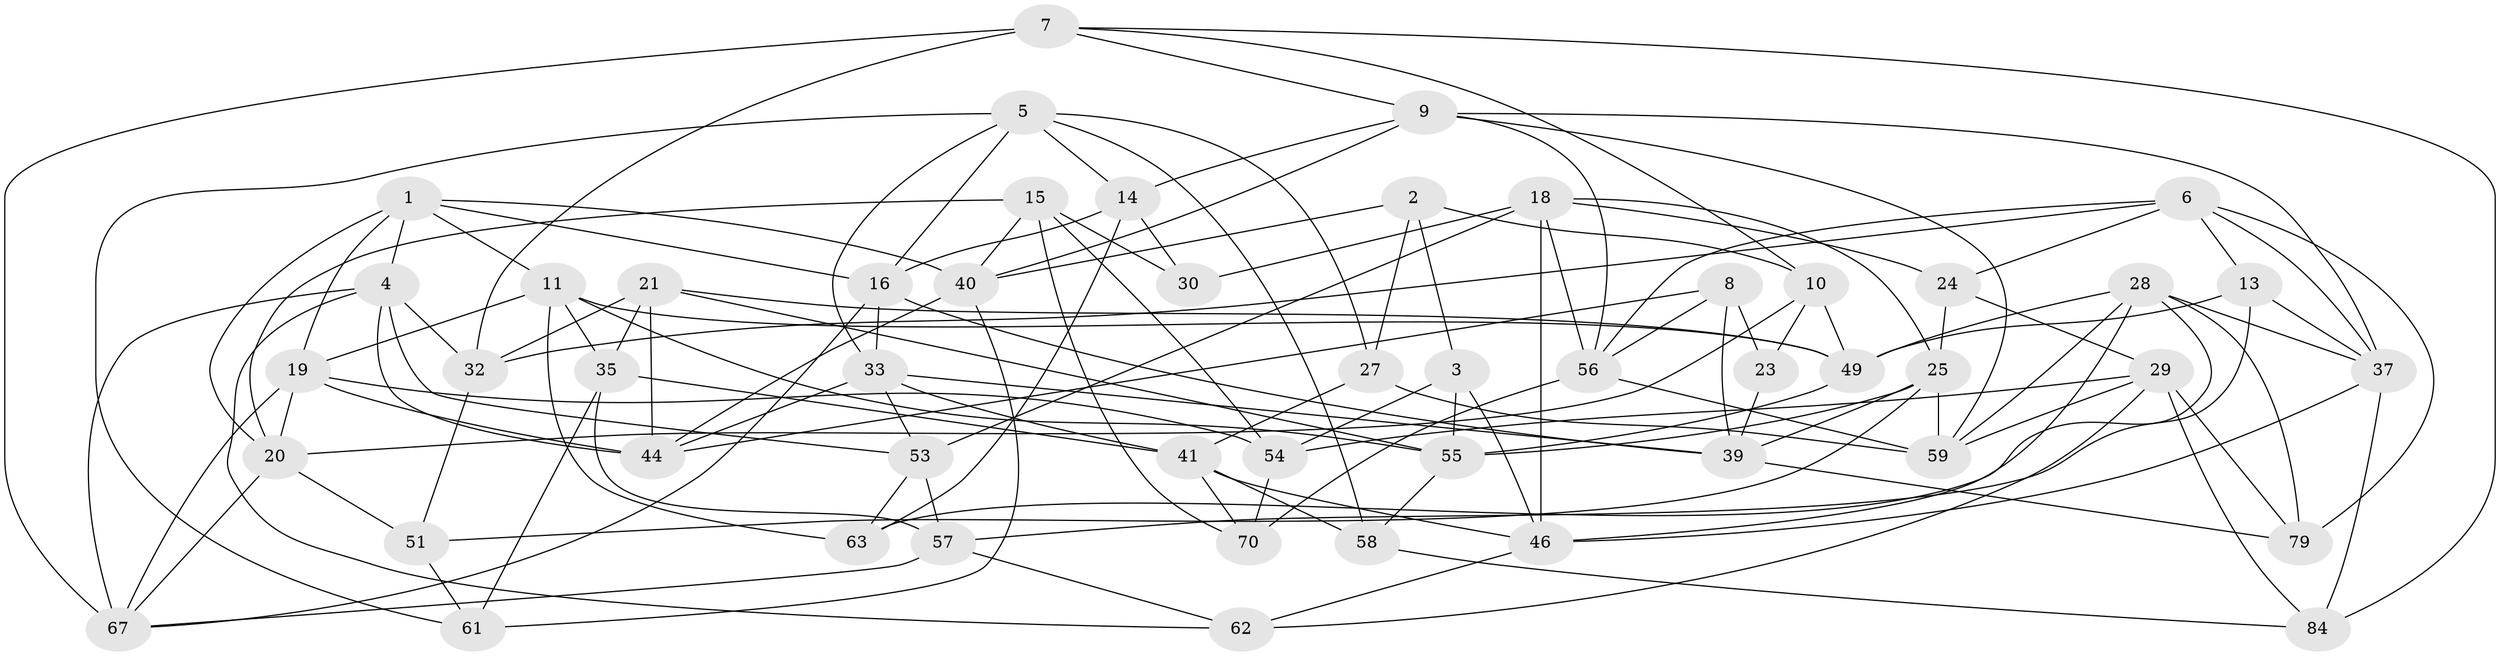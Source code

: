 // original degree distribution, {4: 1.0}
// Generated by graph-tools (version 1.1) at 2025/11/02/27/25 16:11:47]
// undirected, 51 vertices, 131 edges
graph export_dot {
graph [start="1"]
  node [color=gray90,style=filled];
  1 [super="+50"];
  2;
  3;
  4 [super="+22"];
  5 [super="+43"];
  6 [super="+69"];
  7 [super="+52"];
  8;
  9 [super="+17"];
  10 [super="+26"];
  11 [super="+12"];
  13;
  14 [super="+60"];
  15 [super="+42"];
  16 [super="+83"];
  18 [super="+34"];
  19 [super="+85"];
  20 [super="+86"];
  21 [super="+47"];
  23;
  24;
  25 [super="+64"];
  27;
  28 [super="+77"];
  29 [super="+31"];
  30;
  32 [super="+66"];
  33 [super="+38"];
  35 [super="+36"];
  37 [super="+72"];
  39 [super="+76"];
  40 [super="+45"];
  41 [super="+68"];
  44 [super="+48"];
  46 [super="+80"];
  49 [super="+78"];
  51;
  53 [super="+73"];
  54 [super="+81"];
  55 [super="+82"];
  56 [super="+71"];
  57 [super="+75"];
  58;
  59 [super="+65"];
  61;
  62;
  63;
  67 [super="+74"];
  70;
  79;
  84;
  1 -- 20;
  1 -- 16;
  1 -- 11;
  1 -- 4;
  1 -- 40;
  1 -- 19;
  2 -- 27;
  2 -- 40;
  2 -- 3;
  2 -- 10;
  3 -- 46;
  3 -- 54;
  3 -- 55;
  4 -- 62;
  4 -- 67;
  4 -- 44;
  4 -- 32;
  4 -- 53;
  5 -- 61;
  5 -- 58;
  5 -- 16;
  5 -- 33;
  5 -- 27;
  5 -- 14;
  6 -- 79;
  6 -- 32;
  6 -- 24;
  6 -- 37;
  6 -- 13;
  6 -- 56;
  7 -- 9;
  7 -- 32 [weight=2];
  7 -- 84;
  7 -- 10;
  7 -- 67;
  8 -- 39;
  8 -- 44;
  8 -- 56;
  8 -- 23;
  9 -- 14;
  9 -- 37;
  9 -- 59;
  9 -- 40;
  9 -- 56;
  10 -- 23 [weight=2];
  10 -- 20;
  10 -- 49;
  11 -- 55;
  11 -- 19;
  11 -- 63;
  11 -- 35;
  11 -- 49;
  13 -- 37;
  13 -- 49;
  13 -- 57;
  14 -- 30 [weight=2];
  14 -- 16;
  14 -- 63;
  15 -- 30;
  15 -- 54 [weight=2];
  15 -- 20;
  15 -- 40;
  15 -- 70;
  16 -- 39;
  16 -- 67;
  16 -- 33;
  18 -- 30;
  18 -- 53;
  18 -- 24;
  18 -- 56;
  18 -- 25;
  18 -- 46;
  19 -- 20;
  19 -- 54;
  19 -- 67;
  19 -- 44;
  20 -- 51;
  20 -- 67;
  21 -- 44;
  21 -- 35 [weight=2];
  21 -- 49;
  21 -- 55;
  21 -- 32;
  23 -- 39;
  24 -- 29;
  24 -- 25;
  25 -- 51;
  25 -- 59;
  25 -- 55;
  25 -- 39;
  27 -- 59;
  27 -- 41;
  28 -- 59;
  28 -- 63;
  28 -- 37;
  28 -- 46;
  28 -- 79;
  28 -- 49;
  29 -- 84;
  29 -- 54;
  29 -- 62;
  29 -- 79;
  29 -- 59;
  32 -- 51;
  33 -- 39;
  33 -- 41;
  33 -- 44;
  33 -- 53;
  35 -- 41;
  35 -- 57;
  35 -- 61;
  37 -- 84;
  37 -- 46;
  39 -- 79;
  40 -- 44;
  40 -- 61;
  41 -- 70;
  41 -- 58;
  41 -- 46;
  46 -- 62;
  49 -- 55;
  51 -- 61;
  53 -- 63;
  53 -- 57 [weight=2];
  54 -- 70;
  55 -- 58;
  56 -- 59;
  56 -- 70;
  57 -- 67;
  57 -- 62;
  58 -- 84;
}
